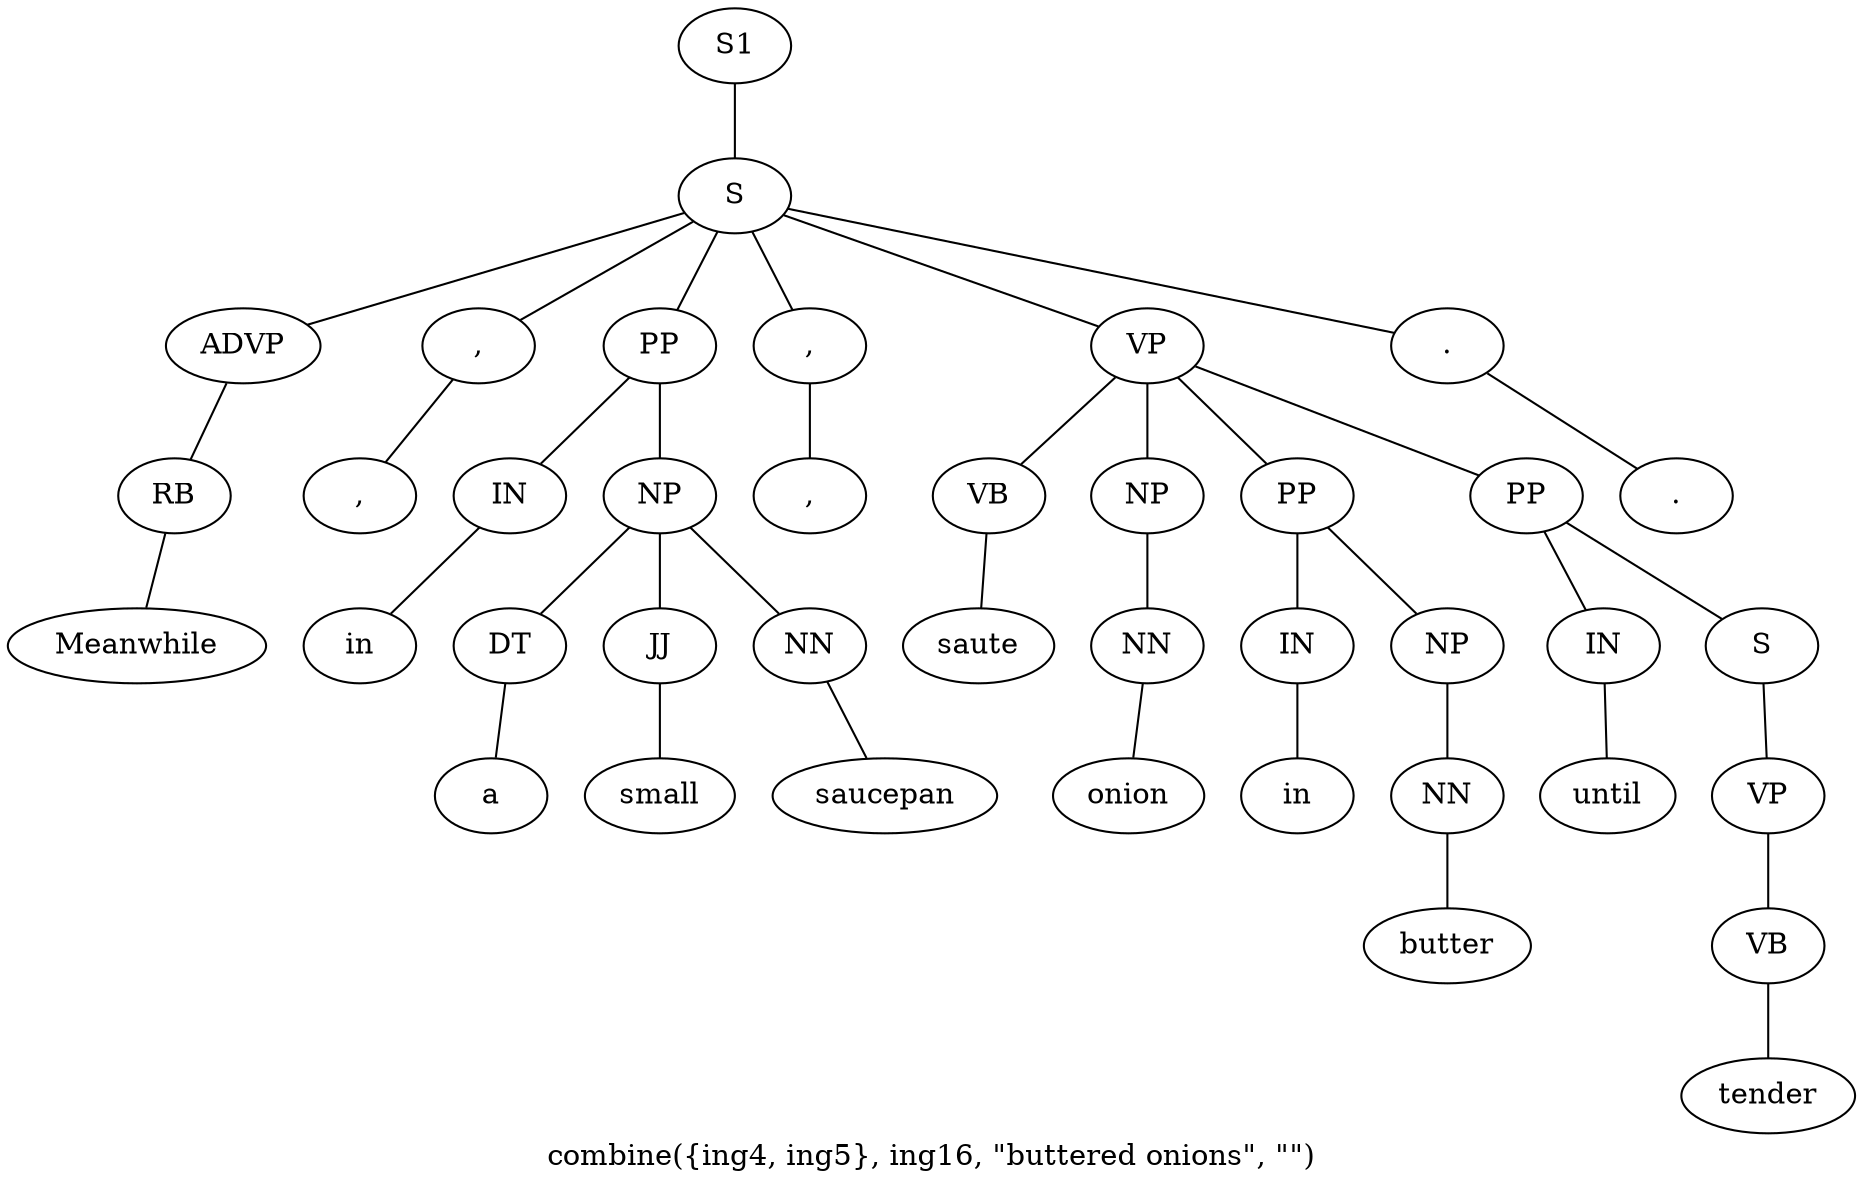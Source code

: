 graph SyntaxGraph {
	label = "combine({ing4, ing5}, ing16, \"buttered onions\", \"\")";
	Node0 [label="S1"];
	Node1 [label="S"];
	Node2 [label="ADVP"];
	Node3 [label="RB"];
	Node4 [label="Meanwhile"];
	Node5 [label=","];
	Node6 [label=","];
	Node7 [label="PP"];
	Node8 [label="IN"];
	Node9 [label="in"];
	Node10 [label="NP"];
	Node11 [label="DT"];
	Node12 [label="a"];
	Node13 [label="JJ"];
	Node14 [label="small"];
	Node15 [label="NN"];
	Node16 [label="saucepan"];
	Node17 [label=","];
	Node18 [label=","];
	Node19 [label="VP"];
	Node20 [label="VB"];
	Node21 [label="saute"];
	Node22 [label="NP"];
	Node23 [label="NN"];
	Node24 [label="onion"];
	Node25 [label="PP"];
	Node26 [label="IN"];
	Node27 [label="in"];
	Node28 [label="NP"];
	Node29 [label="NN"];
	Node30 [label="butter"];
	Node31 [label="PP"];
	Node32 [label="IN"];
	Node33 [label="until"];
	Node34 [label="S"];
	Node35 [label="VP"];
	Node36 [label="VB"];
	Node37 [label="tender"];
	Node38 [label="."];
	Node39 [label="."];

	Node0 -- Node1;
	Node1 -- Node2;
	Node1 -- Node5;
	Node1 -- Node7;
	Node1 -- Node17;
	Node1 -- Node19;
	Node1 -- Node38;
	Node2 -- Node3;
	Node3 -- Node4;
	Node5 -- Node6;
	Node7 -- Node8;
	Node7 -- Node10;
	Node8 -- Node9;
	Node10 -- Node11;
	Node10 -- Node13;
	Node10 -- Node15;
	Node11 -- Node12;
	Node13 -- Node14;
	Node15 -- Node16;
	Node17 -- Node18;
	Node19 -- Node20;
	Node19 -- Node22;
	Node19 -- Node25;
	Node19 -- Node31;
	Node20 -- Node21;
	Node22 -- Node23;
	Node23 -- Node24;
	Node25 -- Node26;
	Node25 -- Node28;
	Node26 -- Node27;
	Node28 -- Node29;
	Node29 -- Node30;
	Node31 -- Node32;
	Node31 -- Node34;
	Node32 -- Node33;
	Node34 -- Node35;
	Node35 -- Node36;
	Node36 -- Node37;
	Node38 -- Node39;
}